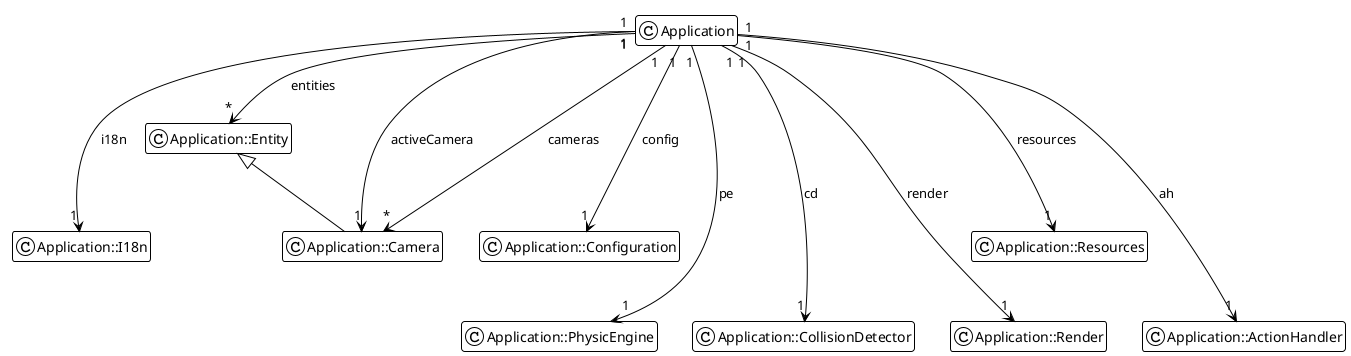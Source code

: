 @startuml "docs/images/diagram-01-classes-diagram.png"
!theme plain
hide methods
hide attributes

class Application
class Application::I18n
class Application::Entity
class Application::Camera extends Application::Entity
class Application::Configuration
class Application::PhysicEngine
class Application::CollisionDetector
class Application::Render
class Application::Resources
class Application::ActionHandler

Application "1" --> "1" Application::Camera:activeCamera
Application "1" --> "*" Application::Camera:cameras
Application "1" --> "*" Application::Entity:entities
Application "1" ---> "1" Application::I18n:i18n
Application "1" ---> "1" Application::Resources:resources
Application "1" ----> "1" Application::ActionHandler:ah
Application "1" ---> "1" Application::Configuration:config
Application "1" ----> "1" Application::PhysicEngine:pe
Application "1" ----> "1" Application::CollisionDetector:cd
Application "1" ----> "1" Application::Render:render
@enduml
